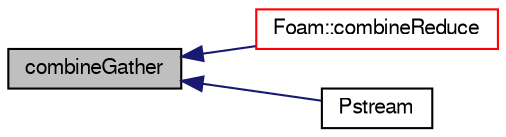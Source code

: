 digraph "combineGather"
{
  bgcolor="transparent";
  edge [fontname="FreeSans",fontsize="10",labelfontname="FreeSans",labelfontsize="10"];
  node [fontname="FreeSans",fontsize="10",shape=record];
  rankdir="LR";
  Node3907 [label="combineGather",height=0.2,width=0.4,color="black", fillcolor="grey75", style="filled", fontcolor="black"];
  Node3907 -> Node3908 [dir="back",color="midnightblue",fontsize="10",style="solid",fontname="FreeSans"];
  Node3908 [label="Foam::combineReduce",height=0.2,width=0.4,color="red",URL="$a21124.html#af09dedba9f523ce6a02baaa029393764"];
  Node3907 -> Node3910 [dir="back",color="midnightblue",fontsize="10",style="solid",fontname="FreeSans"];
  Node3910 [label="Pstream",height=0.2,width=0.4,color="black",URL="$a26250.html#a2b31c5d4673e1c7d7366b8b6bf47830d",tooltip="Construct given optional buffer size. "];
}
